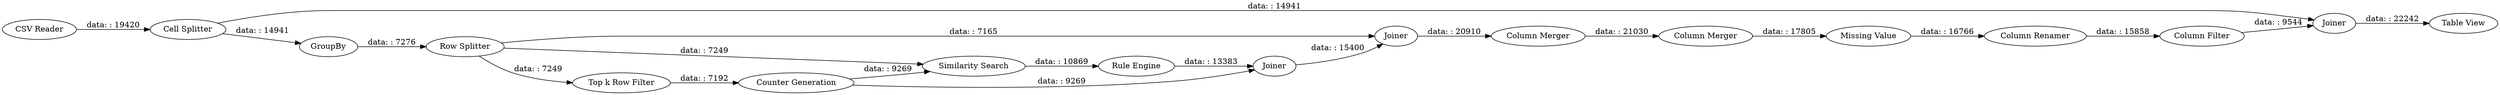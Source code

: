 digraph {
	"-4122377933210985068_20" [label="Cell Splitter"]
	"-4122377933210985068_22" [label="Top k Row Filter"]
	"-4122377933210985068_25" [label="Column Merger"]
	"-4122377933210985068_24" [label=Joiner]
	"-4122377933210985068_28" [label="Column Renamer"]
	"-4122377933210985068_29" [label=Joiner]
	"-4122377933210985068_26" [label="Column Filter"]
	"-4122377933210985068_19" [label=GroupBy]
	"-4122377933210985068_21" [label="Row Splitter"]
	"-4122377933210985068_1" [label="CSV Reader"]
	"-4122377933210985068_23" [label="Rule Engine"]
	"-4122377933210985068_5" [label="Counter Generation"]
	"-4122377933210985068_31" [label="Table View"]
	"-4122377933210985068_27" [label="Missing Value"]
	"-4122377933210985068_16" [label=Joiner]
	"-4122377933210985068_30" [label="Column Merger"]
	"-4122377933210985068_15" [label="Similarity Search"]
	"-4122377933210985068_24" -> "-4122377933210985068_25" [label="data: : 20910"]
	"-4122377933210985068_20" -> "-4122377933210985068_19" [label="data: : 14941"]
	"-4122377933210985068_26" -> "-4122377933210985068_29" [label="data: : 9544"]
	"-4122377933210985068_19" -> "-4122377933210985068_21" [label="data: : 7276"]
	"-4122377933210985068_30" -> "-4122377933210985068_27" [label="data: : 17805"]
	"-4122377933210985068_29" -> "-4122377933210985068_31" [label="data: : 22242"]
	"-4122377933210985068_5" -> "-4122377933210985068_15" [label="data: : 9269"]
	"-4122377933210985068_21" -> "-4122377933210985068_15" [label="data: : 7249"]
	"-4122377933210985068_28" -> "-4122377933210985068_26" [label="data: : 15858"]
	"-4122377933210985068_1" -> "-4122377933210985068_20" [label="data: : 19420"]
	"-4122377933210985068_20" -> "-4122377933210985068_29" [label="data: : 14941"]
	"-4122377933210985068_22" -> "-4122377933210985068_5" [label="data: : 7192"]
	"-4122377933210985068_5" -> "-4122377933210985068_16" [label="data: : 9269"]
	"-4122377933210985068_21" -> "-4122377933210985068_22" [label="data: : 7249"]
	"-4122377933210985068_23" -> "-4122377933210985068_16" [label="data: : 13383"]
	"-4122377933210985068_16" -> "-4122377933210985068_24" [label="data: : 15400"]
	"-4122377933210985068_25" -> "-4122377933210985068_30" [label="data: : 21030"]
	"-4122377933210985068_21" -> "-4122377933210985068_24" [label="data: : 7165"]
	"-4122377933210985068_15" -> "-4122377933210985068_23" [label="data: : 10869"]
	"-4122377933210985068_27" -> "-4122377933210985068_28" [label="data: : 16766"]
	rankdir=LR
}
